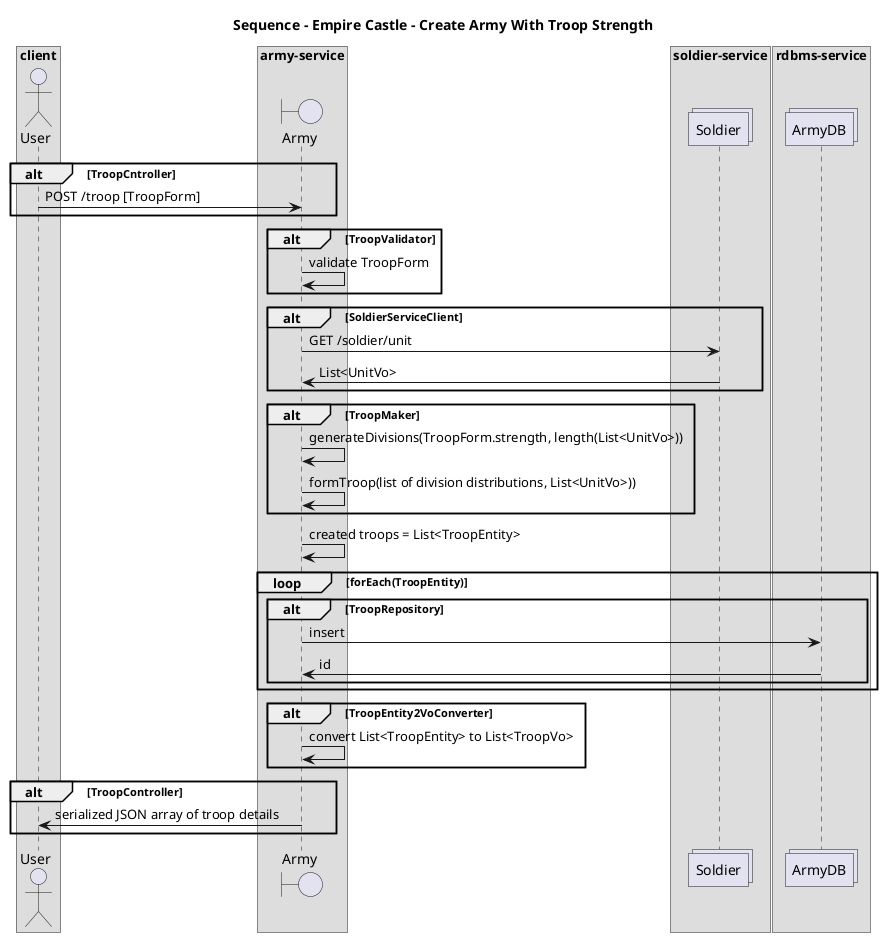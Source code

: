 @startuml

title Sequence - Empire Castle - Create Army With Troop Strength

box "client"
    actor User as U
end box

box "army-service"
    boundary Army as A
end box

box "soldier-service"
    collections Soldier as S
end box

box "rdbms-service"
    collections ArmyDB as D
end box

alt TroopCntroller
    U -> A: POST /troop [TroopForm]
end
alt TroopValidator
    A -> A: validate TroopForm
end
alt SoldierServiceClient
    A -> S: GET /soldier/unit
    S -> A: List<UnitVo>
end
alt TroopMaker
    A -> A: generateDivisions(TroopForm.strength, length(List<UnitVo>))
    A -> A: formTroop(list of division distributions, List<UnitVo>))
end
A -> A: created troops = List<TroopEntity>
loop forEach(TroopEntity)
    alt TroopRepository
        A -> D: insert
        D -> A: id
    end
end
alt TroopEntity2VoConverter
    A -> A: convert List<TroopEntity> to List<TroopVo>
end
alt TroopController
    A -> U: serialized JSON array of troop details
end

@enduml